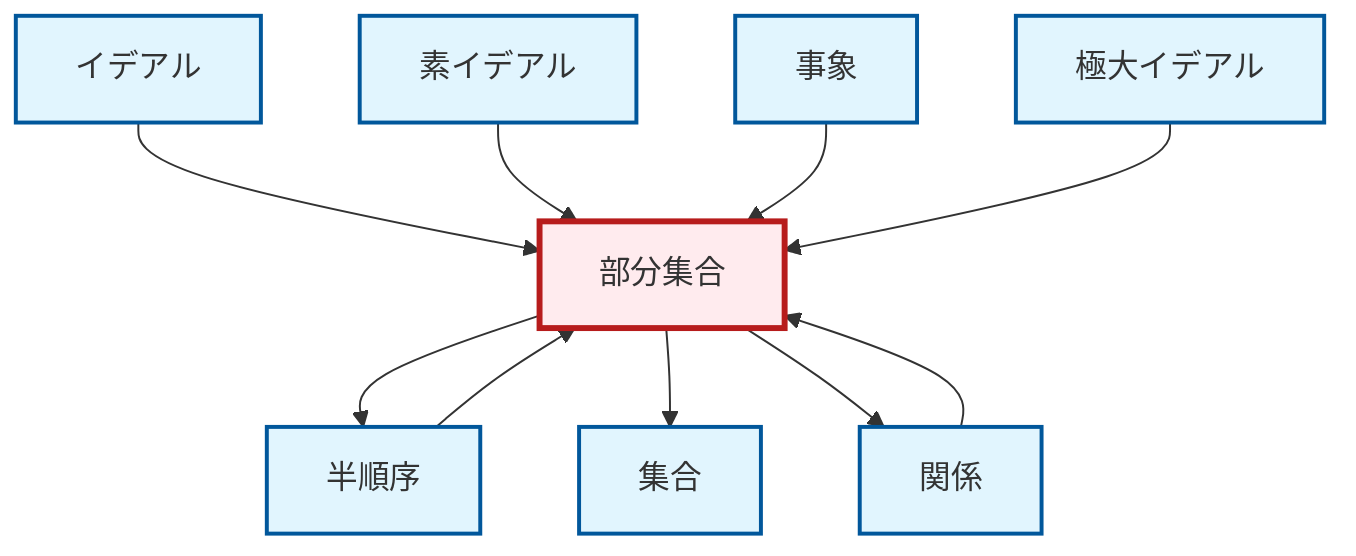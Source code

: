 graph TD
    classDef definition fill:#e1f5fe,stroke:#01579b,stroke-width:2px
    classDef theorem fill:#f3e5f5,stroke:#4a148c,stroke-width:2px
    classDef axiom fill:#fff3e0,stroke:#e65100,stroke-width:2px
    classDef example fill:#e8f5e9,stroke:#1b5e20,stroke-width:2px
    classDef current fill:#ffebee,stroke:#b71c1c,stroke-width:3px
    def-prime-ideal["素イデアル"]:::definition
    def-relation["関係"]:::definition
    def-set["集合"]:::definition
    def-partial-order["半順序"]:::definition
    def-subset["部分集合"]:::definition
    def-maximal-ideal["極大イデアル"]:::definition
    def-event["事象"]:::definition
    def-ideal["イデアル"]:::definition
    def-partial-order --> def-subset
    def-subset --> def-partial-order
    def-subset --> def-set
    def-ideal --> def-subset
    def-prime-ideal --> def-subset
    def-relation --> def-subset
    def-event --> def-subset
    def-subset --> def-relation
    def-maximal-ideal --> def-subset
    class def-subset current